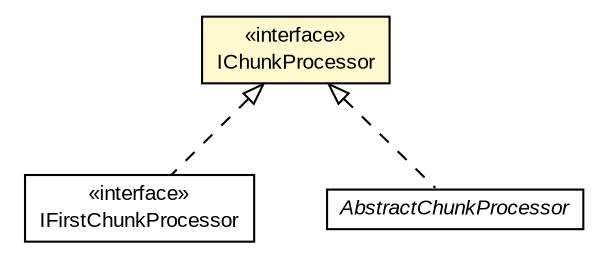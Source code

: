 #!/usr/local/bin/dot
#
# Class diagram 
# Generated by UMLGraph version R5_6-24-gf6e263 (http://www.umlgraph.org/)
#

digraph G {
	edge [fontname="arial",fontsize=10,labelfontname="arial",labelfontsize=10];
	node [fontname="arial",fontsize=10,shape=plaintext];
	nodesep=0.25;
	ranksep=0.5;
	// edu.arizona.biosemantics.semanticmarkup.ling.extract.IFirstChunkProcessor
	c71877 [label=<<table title="edu.arizona.biosemantics.semanticmarkup.ling.extract.IFirstChunkProcessor" border="0" cellborder="1" cellspacing="0" cellpadding="2" port="p" href="./IFirstChunkProcessor.html">
		<tr><td><table border="0" cellspacing="0" cellpadding="1">
<tr><td align="center" balign="center"> &#171;interface&#187; </td></tr>
<tr><td align="center" balign="center"> IFirstChunkProcessor </td></tr>
		</table></td></tr>
		</table>>, URL="./IFirstChunkProcessor.html", fontname="arial", fontcolor="black", fontsize=10.0];
	// edu.arizona.biosemantics.semanticmarkup.ling.extract.IChunkProcessor
	c71879 [label=<<table title="edu.arizona.biosemantics.semanticmarkup.ling.extract.IChunkProcessor" border="0" cellborder="1" cellspacing="0" cellpadding="2" port="p" bgcolor="lemonChiffon" href="./IChunkProcessor.html">
		<tr><td><table border="0" cellspacing="0" cellpadding="1">
<tr><td align="center" balign="center"> &#171;interface&#187; </td></tr>
<tr><td align="center" balign="center"> IChunkProcessor </td></tr>
		</table></td></tr>
		</table>>, URL="./IChunkProcessor.html", fontname="arial", fontcolor="black", fontsize=10.0];
	// edu.arizona.biosemantics.semanticmarkup.markupelement.description.ling.extract.AbstractChunkProcessor
	c71934 [label=<<table title="edu.arizona.biosemantics.semanticmarkup.markupelement.description.ling.extract.AbstractChunkProcessor" border="0" cellborder="1" cellspacing="0" cellpadding="2" port="p" href="../../markupelement/description/ling/extract/AbstractChunkProcessor.html">
		<tr><td><table border="0" cellspacing="0" cellpadding="1">
<tr><td align="center" balign="center"><font face="arial italic"> AbstractChunkProcessor </font></td></tr>
		</table></td></tr>
		</table>>, URL="../../markupelement/description/ling/extract/AbstractChunkProcessor.html", fontname="arial", fontcolor="black", fontsize=10.0];
	//edu.arizona.biosemantics.semanticmarkup.ling.extract.IFirstChunkProcessor implements edu.arizona.biosemantics.semanticmarkup.ling.extract.IChunkProcessor
	c71879:p -> c71877:p [dir=back,arrowtail=empty,style=dashed];
	//edu.arizona.biosemantics.semanticmarkup.markupelement.description.ling.extract.AbstractChunkProcessor implements edu.arizona.biosemantics.semanticmarkup.ling.extract.IChunkProcessor
	c71879:p -> c71934:p [dir=back,arrowtail=empty,style=dashed];
}

